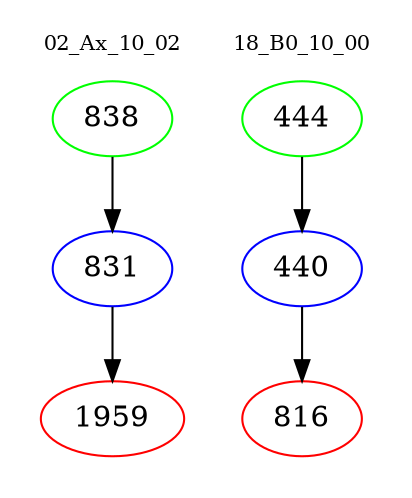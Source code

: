 digraph{
subgraph cluster_0 {
color = white
label = "02_Ax_10_02";
fontsize=10;
T0_838 [label="838", color="green"]
T0_838 -> T0_831 [color="black"]
T0_831 [label="831", color="blue"]
T0_831 -> T0_1959 [color="black"]
T0_1959 [label="1959", color="red"]
}
subgraph cluster_1 {
color = white
label = "18_B0_10_00";
fontsize=10;
T1_444 [label="444", color="green"]
T1_444 -> T1_440 [color="black"]
T1_440 [label="440", color="blue"]
T1_440 -> T1_816 [color="black"]
T1_816 [label="816", color="red"]
}
}
